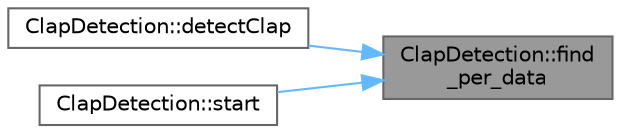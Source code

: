 digraph "ClapDetection::find_per_data"
{
 // LATEX_PDF_SIZE
  bgcolor="transparent";
  edge [fontname=Helvetica,fontsize=10,labelfontname=Helvetica,labelfontsize=10];
  node [fontname=Helvetica,fontsize=10,shape=box,height=0.2,width=0.4];
  rankdir="RL";
  Node1 [label="ClapDetection::find\l_per_data",height=0.2,width=0.4,color="gray40", fillcolor="grey60", style="filled", fontcolor="black",tooltip=" "];
  Node1 -> Node2 [dir="back",color="steelblue1",style="solid"];
  Node2 [label="ClapDetection::detectClap",height=0.2,width=0.4,color="grey40", fillcolor="white", style="filled",URL="$class_clap_detection.html#a94762cfcae59ebbdea790fef53c9bc15",tooltip=" "];
  Node1 -> Node3 [dir="back",color="steelblue1",style="solid"];
  Node3 [label="ClapDetection::start",height=0.2,width=0.4,color="grey40", fillcolor="white", style="filled",URL="$class_clap_detection.html#a800366c00fe876aa905a59a072436957",tooltip=" "];
}
